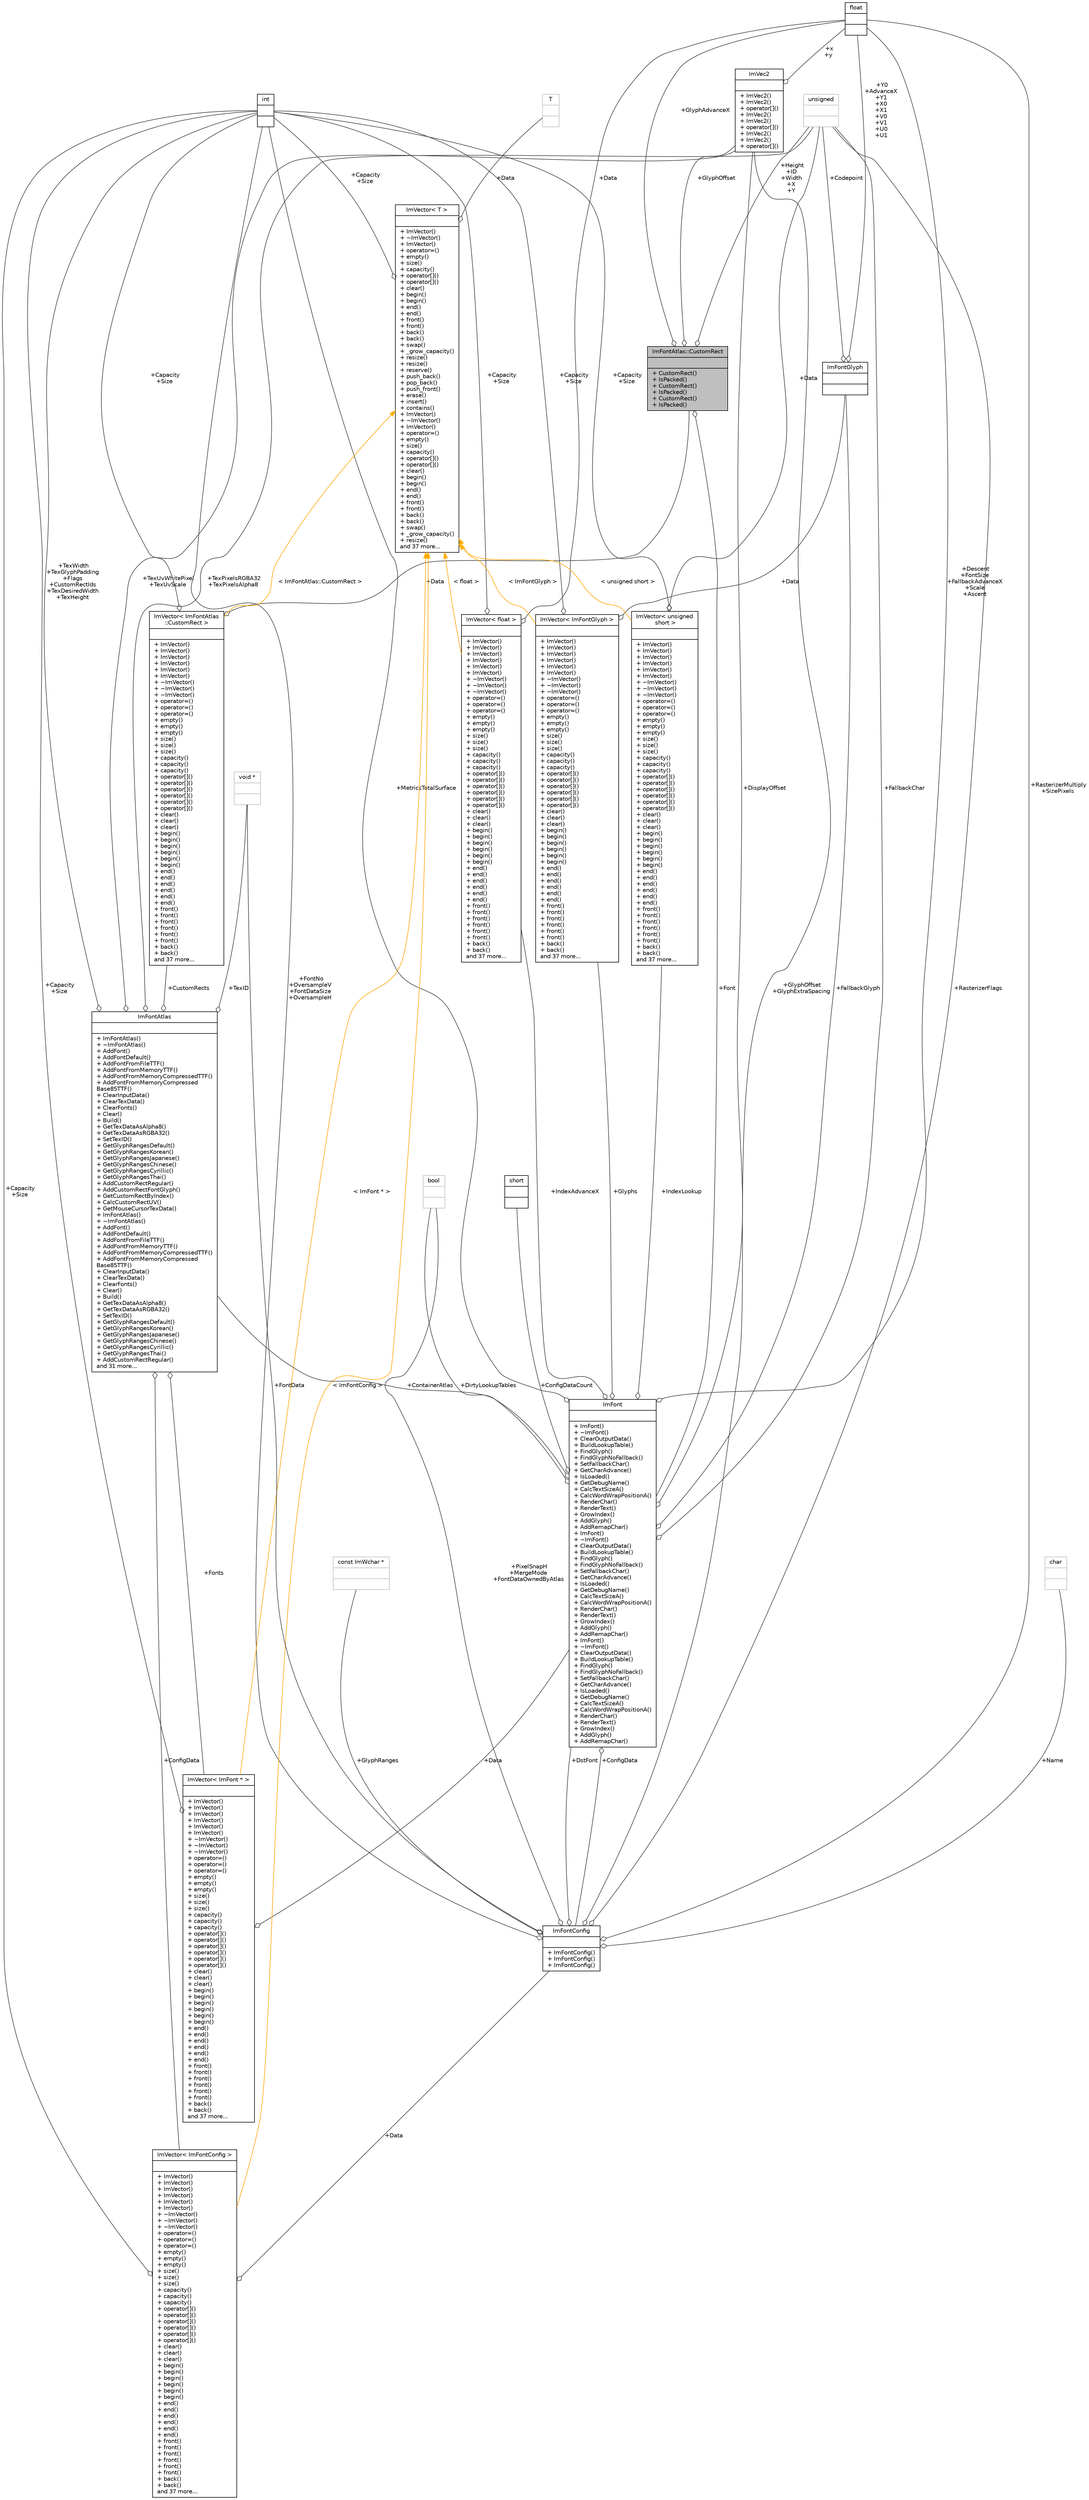 digraph "ImFontAtlas::CustomRect"
{
 // INTERACTIVE_SVG=YES
  bgcolor="transparent";
  edge [fontname="Helvetica",fontsize="10",labelfontname="Helvetica",labelfontsize="10"];
  node [fontname="Helvetica",fontsize="10",shape=record];
  Node1 [label="{ImFontAtlas::CustomRect\n||+ CustomRect()\l+ IsPacked()\l+ CustomRect()\l+ IsPacked()\l+ CustomRect()\l+ IsPacked()\l}",height=0.2,width=0.4,color="black", fillcolor="grey75", style="filled" fontcolor="black"];
  Node2 -> Node1 [color="grey25",fontsize="10",style="solid",label=" +GlyphOffset" ,arrowhead="odiamond",fontname="Helvetica"];
  Node2 [label="{ImVec2\n||+ ImVec2()\l+ ImVec2()\l+ operator[]()\l+ ImVec2()\l+ ImVec2()\l+ operator[]()\l+ ImVec2()\l+ ImVec2()\l+ operator[]()\l}",height=0.2,width=0.4,color="black",URL="$d3/dc2/structImVec2.html"];
  Node3 -> Node2 [color="grey25",fontsize="10",style="solid",label=" +x\n+y" ,arrowhead="odiamond",fontname="Helvetica"];
  Node3 [label="{float\n||}",height=0.2,width=0.4,color="black",URL="$d4/dc3/classfloat.html"];
  Node3 -> Node1 [color="grey25",fontsize="10",style="solid",label=" +GlyphAdvanceX" ,arrowhead="odiamond",fontname="Helvetica"];
  Node4 -> Node1 [color="grey25",fontsize="10",style="solid",label=" +Height\n+ID\n+Width\n+X\n+Y" ,arrowhead="odiamond",fontname="Helvetica"];
  Node4 [label="{unsigned\n||}",height=0.2,width=0.4,color="grey75"];
  Node5 -> Node1 [color="grey25",fontsize="10",style="solid",label=" +Font" ,arrowhead="odiamond",fontname="Helvetica"];
  Node5 [label="{ImFont\n||+ ImFont()\l+ ~ImFont()\l+ ClearOutputData()\l+ BuildLookupTable()\l+ FindGlyph()\l+ FindGlyphNoFallback()\l+ SetFallbackChar()\l+ GetCharAdvance()\l+ IsLoaded()\l+ GetDebugName()\l+ CalcTextSizeA()\l+ CalcWordWrapPositionA()\l+ RenderChar()\l+ RenderText()\l+ GrowIndex()\l+ AddGlyph()\l+ AddRemapChar()\l+ ImFont()\l+ ~ImFont()\l+ ClearOutputData()\l+ BuildLookupTable()\l+ FindGlyph()\l+ FindGlyphNoFallback()\l+ SetFallbackChar()\l+ GetCharAdvance()\l+ IsLoaded()\l+ GetDebugName()\l+ CalcTextSizeA()\l+ CalcWordWrapPositionA()\l+ RenderChar()\l+ RenderText()\l+ GrowIndex()\l+ AddGlyph()\l+ AddRemapChar()\l+ ImFont()\l+ ~ImFont()\l+ ClearOutputData()\l+ BuildLookupTable()\l+ FindGlyph()\l+ FindGlyphNoFallback()\l+ SetFallbackChar()\l+ GetCharAdvance()\l+ IsLoaded()\l+ GetDebugName()\l+ CalcTextSizeA()\l+ CalcWordWrapPositionA()\l+ RenderChar()\l+ RenderText()\l+ GrowIndex()\l+ AddGlyph()\l+ AddRemapChar()\l}",height=0.2,width=0.4,color="black",URL="$dd/d61/structImFont.html"];
  Node6 -> Node5 [color="grey25",fontsize="10",style="solid",label=" +Glyphs" ,arrowhead="odiamond",fontname="Helvetica"];
  Node6 [label="{ImVector\< ImFontGlyph \>\n||+ ImVector()\l+ ImVector()\l+ ImVector()\l+ ImVector()\l+ ImVector()\l+ ImVector()\l+ ~ImVector()\l+ ~ImVector()\l+ ~ImVector()\l+ operator=()\l+ operator=()\l+ operator=()\l+ empty()\l+ empty()\l+ empty()\l+ size()\l+ size()\l+ size()\l+ capacity()\l+ capacity()\l+ capacity()\l+ operator[]()\l+ operator[]()\l+ operator[]()\l+ operator[]()\l+ operator[]()\l+ operator[]()\l+ clear()\l+ clear()\l+ clear()\l+ begin()\l+ begin()\l+ begin()\l+ begin()\l+ begin()\l+ begin()\l+ end()\l+ end()\l+ end()\l+ end()\l+ end()\l+ end()\l+ front()\l+ front()\l+ front()\l+ front()\l+ front()\l+ front()\l+ back()\l+ back()\land 37 more...\l}",height=0.2,width=0.4,color="black",URL="$d3/d32/classImVector.html"];
  Node7 -> Node6 [color="grey25",fontsize="10",style="solid",label=" +Data" ,arrowhead="odiamond",fontname="Helvetica"];
  Node7 [label="{ImFontGlyph\n||}",height=0.2,width=0.4,color="black",URL="$d3/db9/structImFontGlyph.html"];
  Node3 -> Node7 [color="grey25",fontsize="10",style="solid",label=" +Y0\n+AdvanceX\n+Y1\n+X0\n+X1\n+V0\n+V1\n+U0\n+U1" ,arrowhead="odiamond",fontname="Helvetica"];
  Node4 -> Node7 [color="grey25",fontsize="10",style="solid",label=" +Codepoint" ,arrowhead="odiamond",fontname="Helvetica"];
  Node8 -> Node6 [color="grey25",fontsize="10",style="solid",label=" +Capacity\n+Size" ,arrowhead="odiamond",fontname="Helvetica"];
  Node8 [label="{int\n||}",height=0.2,width=0.4,color="black",URL="$d1/da0/classint.html"];
  Node9 -> Node6 [dir="back",color="orange",fontsize="10",style="solid",label=" \< ImFontGlyph \>" ,fontname="Helvetica"];
  Node9 [label="{ImVector\< T \>\n||+ ImVector()\l+ ~ImVector()\l+ ImVector()\l+ operator=()\l+ empty()\l+ size()\l+ capacity()\l+ operator[]()\l+ operator[]()\l+ clear()\l+ begin()\l+ begin()\l+ end()\l+ end()\l+ front()\l+ front()\l+ back()\l+ back()\l+ swap()\l+ _grow_capacity()\l+ resize()\l+ resize()\l+ reserve()\l+ push_back()\l+ pop_back()\l+ push_front()\l+ erase()\l+ insert()\l+ contains()\l+ ImVector()\l+ ~ImVector()\l+ ImVector()\l+ operator=()\l+ empty()\l+ size()\l+ capacity()\l+ operator[]()\l+ operator[]()\l+ clear()\l+ begin()\l+ begin()\l+ end()\l+ end()\l+ front()\l+ front()\l+ back()\l+ back()\l+ swap()\l+ _grow_capacity()\l+ resize()\land 37 more...\l}",height=0.2,width=0.4,color="black",URL="$d3/d32/classImVector.html"];
  Node8 -> Node9 [color="grey25",fontsize="10",style="solid",label=" +Capacity\n+Size" ,arrowhead="odiamond",fontname="Helvetica"];
  Node10 -> Node9 [color="grey25",fontsize="10",style="solid",label=" +Data" ,arrowhead="odiamond",fontname="Helvetica"];
  Node10 [label="{T\n||}",height=0.2,width=0.4,color="grey75"];
  Node2 -> Node5 [color="grey25",fontsize="10",style="solid",label=" +DisplayOffset" ,arrowhead="odiamond",fontname="Helvetica"];
  Node11 -> Node5 [color="grey25",fontsize="10",style="solid",label=" +IndexLookup" ,arrowhead="odiamond",fontname="Helvetica"];
  Node11 [label="{ImVector\< unsigned\l short \>\n||+ ImVector()\l+ ImVector()\l+ ImVector()\l+ ImVector()\l+ ImVector()\l+ ImVector()\l+ ~ImVector()\l+ ~ImVector()\l+ ~ImVector()\l+ operator=()\l+ operator=()\l+ operator=()\l+ empty()\l+ empty()\l+ empty()\l+ size()\l+ size()\l+ size()\l+ capacity()\l+ capacity()\l+ capacity()\l+ operator[]()\l+ operator[]()\l+ operator[]()\l+ operator[]()\l+ operator[]()\l+ operator[]()\l+ clear()\l+ clear()\l+ clear()\l+ begin()\l+ begin()\l+ begin()\l+ begin()\l+ begin()\l+ begin()\l+ end()\l+ end()\l+ end()\l+ end()\l+ end()\l+ end()\l+ front()\l+ front()\l+ front()\l+ front()\l+ front()\l+ front()\l+ back()\l+ back()\land 37 more...\l}",height=0.2,width=0.4,color="black",URL="$d3/d32/classImVector.html"];
  Node8 -> Node11 [color="grey25",fontsize="10",style="solid",label=" +Capacity\n+Size" ,arrowhead="odiamond",fontname="Helvetica"];
  Node4 -> Node11 [color="grey25",fontsize="10",style="solid",label=" +Data" ,arrowhead="odiamond",fontname="Helvetica"];
  Node9 -> Node11 [dir="back",color="orange",fontsize="10",style="solid",label=" \< unsigned short \>" ,fontname="Helvetica"];
  Node12 -> Node5 [color="grey25",fontsize="10",style="solid",label=" +ConfigDataCount" ,arrowhead="odiamond",fontname="Helvetica"];
  Node12 [label="{short\n||}",height=0.2,width=0.4,color="black",URL="$dc/d10/classshort.html"];
  Node3 -> Node5 [color="grey25",fontsize="10",style="solid",label=" +Descent\n+FontSize\n+FallbackAdvanceX\n+Scale\n+Ascent" ,arrowhead="odiamond",fontname="Helvetica"];
  Node13 -> Node5 [color="grey25",fontsize="10",style="solid",label=" +ConfigData" ,arrowhead="odiamond",fontname="Helvetica"];
  Node13 [label="{ImFontConfig\n||+ ImFontConfig()\l+ ImFontConfig()\l+ ImFontConfig()\l}",height=0.2,width=0.4,color="black",URL="$df/d67/structImFontConfig.html"];
  Node2 -> Node13 [color="grey25",fontsize="10",style="solid",label=" +GlyphOffset\n+GlyphExtraSpacing" ,arrowhead="odiamond",fontname="Helvetica"];
  Node14 -> Node13 [color="grey25",fontsize="10",style="solid",label=" +Name" ,arrowhead="odiamond",fontname="Helvetica"];
  Node14 [label="{char\n||}",height=0.2,width=0.4,color="grey75"];
  Node3 -> Node13 [color="grey25",fontsize="10",style="solid",label=" +RasterizerMultiply\n+SizePixels" ,arrowhead="odiamond",fontname="Helvetica"];
  Node15 -> Node13 [color="grey25",fontsize="10",style="solid",label=" +GlyphRanges" ,arrowhead="odiamond",fontname="Helvetica"];
  Node15 [label="{const ImWchar *\n||}",height=0.2,width=0.4,color="grey75"];
  Node8 -> Node13 [color="grey25",fontsize="10",style="solid",label=" +FontNo\n+OversampleV\n+FontDataSize\n+OversampleH" ,arrowhead="odiamond",fontname="Helvetica"];
  Node16 -> Node13 [color="grey25",fontsize="10",style="solid",label=" +PixelSnapH\n+MergeMode\n+FontDataOwnedByAtlas" ,arrowhead="odiamond",fontname="Helvetica"];
  Node16 [label="{bool\n||}",height=0.2,width=0.4,color="grey75"];
  Node4 -> Node13 [color="grey25",fontsize="10",style="solid",label=" +RasterizerFlags" ,arrowhead="odiamond",fontname="Helvetica"];
  Node5 -> Node13 [color="grey25",fontsize="10",style="solid",label=" +DstFont" ,arrowhead="odiamond",fontname="Helvetica"];
  Node17 -> Node13 [color="grey25",fontsize="10",style="solid",label=" +FontData" ,arrowhead="odiamond",fontname="Helvetica"];
  Node17 [label="{void *\n||}",height=0.2,width=0.4,color="grey75"];
  Node7 -> Node5 [color="grey25",fontsize="10",style="solid",label=" +FallbackGlyph" ,arrowhead="odiamond",fontname="Helvetica"];
  Node8 -> Node5 [color="grey25",fontsize="10",style="solid",label=" +MetricsTotalSurface" ,arrowhead="odiamond",fontname="Helvetica"];
  Node18 -> Node5 [color="grey25",fontsize="10",style="solid",label=" +ContainerAtlas" ,arrowhead="odiamond",fontname="Helvetica"];
  Node18 [label="{ImFontAtlas\n||+ ImFontAtlas()\l+ ~ImFontAtlas()\l+ AddFont()\l+ AddFontDefault()\l+ AddFontFromFileTTF()\l+ AddFontFromMemoryTTF()\l+ AddFontFromMemoryCompressedTTF()\l+ AddFontFromMemoryCompressed\lBase85TTF()\l+ ClearInputData()\l+ ClearTexData()\l+ ClearFonts()\l+ Clear()\l+ Build()\l+ GetTexDataAsAlpha8()\l+ GetTexDataAsRGBA32()\l+ SetTexID()\l+ GetGlyphRangesDefault()\l+ GetGlyphRangesKorean()\l+ GetGlyphRangesJapanese()\l+ GetGlyphRangesChinese()\l+ GetGlyphRangesCyrillic()\l+ GetGlyphRangesThai()\l+ AddCustomRectRegular()\l+ AddCustomRectFontGlyph()\l+ GetCustomRectByIndex()\l+ CalcCustomRectUV()\l+ GetMouseCursorTexData()\l+ ImFontAtlas()\l+ ~ImFontAtlas()\l+ AddFont()\l+ AddFontDefault()\l+ AddFontFromFileTTF()\l+ AddFontFromMemoryTTF()\l+ AddFontFromMemoryCompressedTTF()\l+ AddFontFromMemoryCompressed\lBase85TTF()\l+ ClearInputData()\l+ ClearTexData()\l+ ClearFonts()\l+ Clear()\l+ Build()\l+ GetTexDataAsAlpha8()\l+ GetTexDataAsRGBA32()\l+ SetTexID()\l+ GetGlyphRangesDefault()\l+ GetGlyphRangesKorean()\l+ GetGlyphRangesJapanese()\l+ GetGlyphRangesChinese()\l+ GetGlyphRangesCyrillic()\l+ GetGlyphRangesThai()\l+ AddCustomRectRegular()\land 31 more...\l}",height=0.2,width=0.4,color="black",URL="$dc/d21/structImFontAtlas.html"];
  Node19 -> Node18 [color="grey25",fontsize="10",style="solid",label=" +Fonts" ,arrowhead="odiamond",fontname="Helvetica"];
  Node19 [label="{ImVector\< ImFont * \>\n||+ ImVector()\l+ ImVector()\l+ ImVector()\l+ ImVector()\l+ ImVector()\l+ ImVector()\l+ ~ImVector()\l+ ~ImVector()\l+ ~ImVector()\l+ operator=()\l+ operator=()\l+ operator=()\l+ empty()\l+ empty()\l+ empty()\l+ size()\l+ size()\l+ size()\l+ capacity()\l+ capacity()\l+ capacity()\l+ operator[]()\l+ operator[]()\l+ operator[]()\l+ operator[]()\l+ operator[]()\l+ operator[]()\l+ clear()\l+ clear()\l+ clear()\l+ begin()\l+ begin()\l+ begin()\l+ begin()\l+ begin()\l+ begin()\l+ end()\l+ end()\l+ end()\l+ end()\l+ end()\l+ end()\l+ front()\l+ front()\l+ front()\l+ front()\l+ front()\l+ front()\l+ back()\l+ back()\land 37 more...\l}",height=0.2,width=0.4,color="black",URL="$d3/d32/classImVector.html"];
  Node8 -> Node19 [color="grey25",fontsize="10",style="solid",label=" +Capacity\n+Size" ,arrowhead="odiamond",fontname="Helvetica"];
  Node5 -> Node19 [color="grey25",fontsize="10",style="solid",label=" +Data" ,arrowhead="odiamond",fontname="Helvetica"];
  Node9 -> Node19 [dir="back",color="orange",fontsize="10",style="solid",label=" \< ImFont * \>" ,fontname="Helvetica"];
  Node2 -> Node18 [color="grey25",fontsize="10",style="solid",label=" +TexUvWhitePixel\n+TexUvScale" ,arrowhead="odiamond",fontname="Helvetica"];
  Node8 -> Node18 [color="grey25",fontsize="10",style="solid",label=" +TexWidth\n+TexGlyphPadding\n+Flags\n+CustomRectIds\n+TexDesiredWidth\n+TexHeight" ,arrowhead="odiamond",fontname="Helvetica"];
  Node20 -> Node18 [color="grey25",fontsize="10",style="solid",label=" +ConfigData" ,arrowhead="odiamond",fontname="Helvetica"];
  Node20 [label="{ImVector\< ImFontConfig \>\n||+ ImVector()\l+ ImVector()\l+ ImVector()\l+ ImVector()\l+ ImVector()\l+ ImVector()\l+ ~ImVector()\l+ ~ImVector()\l+ ~ImVector()\l+ operator=()\l+ operator=()\l+ operator=()\l+ empty()\l+ empty()\l+ empty()\l+ size()\l+ size()\l+ size()\l+ capacity()\l+ capacity()\l+ capacity()\l+ operator[]()\l+ operator[]()\l+ operator[]()\l+ operator[]()\l+ operator[]()\l+ operator[]()\l+ clear()\l+ clear()\l+ clear()\l+ begin()\l+ begin()\l+ begin()\l+ begin()\l+ begin()\l+ begin()\l+ end()\l+ end()\l+ end()\l+ end()\l+ end()\l+ end()\l+ front()\l+ front()\l+ front()\l+ front()\l+ front()\l+ front()\l+ back()\l+ back()\land 37 more...\l}",height=0.2,width=0.4,color="black",URL="$d3/d32/classImVector.html"];
  Node13 -> Node20 [color="grey25",fontsize="10",style="solid",label=" +Data" ,arrowhead="odiamond",fontname="Helvetica"];
  Node8 -> Node20 [color="grey25",fontsize="10",style="solid",label=" +Capacity\n+Size" ,arrowhead="odiamond",fontname="Helvetica"];
  Node9 -> Node20 [dir="back",color="orange",fontsize="10",style="solid",label=" \< ImFontConfig \>" ,fontname="Helvetica"];
  Node21 -> Node18 [color="grey25",fontsize="10",style="solid",label=" +CustomRects" ,arrowhead="odiamond",fontname="Helvetica"];
  Node21 [label="{ImVector\< ImFontAtlas\l::CustomRect \>\n||+ ImVector()\l+ ImVector()\l+ ImVector()\l+ ImVector()\l+ ImVector()\l+ ImVector()\l+ ~ImVector()\l+ ~ImVector()\l+ ~ImVector()\l+ operator=()\l+ operator=()\l+ operator=()\l+ empty()\l+ empty()\l+ empty()\l+ size()\l+ size()\l+ size()\l+ capacity()\l+ capacity()\l+ capacity()\l+ operator[]()\l+ operator[]()\l+ operator[]()\l+ operator[]()\l+ operator[]()\l+ operator[]()\l+ clear()\l+ clear()\l+ clear()\l+ begin()\l+ begin()\l+ begin()\l+ begin()\l+ begin()\l+ begin()\l+ end()\l+ end()\l+ end()\l+ end()\l+ end()\l+ end()\l+ front()\l+ front()\l+ front()\l+ front()\l+ front()\l+ front()\l+ back()\l+ back()\land 37 more...\l}",height=0.2,width=0.4,color="black",URL="$d3/d32/classImVector.html"];
  Node1 -> Node21 [color="grey25",fontsize="10",style="solid",label=" +Data" ,arrowhead="odiamond",fontname="Helvetica"];
  Node8 -> Node21 [color="grey25",fontsize="10",style="solid",label=" +Capacity\n+Size" ,arrowhead="odiamond",fontname="Helvetica"];
  Node9 -> Node21 [dir="back",color="orange",fontsize="10",style="solid",label=" \< ImFontAtlas::CustomRect \>" ,fontname="Helvetica"];
  Node4 -> Node18 [color="grey25",fontsize="10",style="solid",label=" +TexPixelsRGBA32\n+TexPixelsAlpha8" ,arrowhead="odiamond",fontname="Helvetica"];
  Node17 -> Node18 [color="grey25",fontsize="10",style="solid",label=" +TexID" ,arrowhead="odiamond",fontname="Helvetica"];
  Node16 -> Node5 [color="grey25",fontsize="10",style="solid",label=" +DirtyLookupTables" ,arrowhead="odiamond",fontname="Helvetica"];
  Node4 -> Node5 [color="grey25",fontsize="10",style="solid",label=" +FallbackChar" ,arrowhead="odiamond",fontname="Helvetica"];
  Node22 -> Node5 [color="grey25",fontsize="10",style="solid",label=" +IndexAdvanceX" ,arrowhead="odiamond",fontname="Helvetica"];
  Node22 [label="{ImVector\< float \>\n||+ ImVector()\l+ ImVector()\l+ ImVector()\l+ ImVector()\l+ ImVector()\l+ ImVector()\l+ ~ImVector()\l+ ~ImVector()\l+ ~ImVector()\l+ operator=()\l+ operator=()\l+ operator=()\l+ empty()\l+ empty()\l+ empty()\l+ size()\l+ size()\l+ size()\l+ capacity()\l+ capacity()\l+ capacity()\l+ operator[]()\l+ operator[]()\l+ operator[]()\l+ operator[]()\l+ operator[]()\l+ operator[]()\l+ clear()\l+ clear()\l+ clear()\l+ begin()\l+ begin()\l+ begin()\l+ begin()\l+ begin()\l+ begin()\l+ end()\l+ end()\l+ end()\l+ end()\l+ end()\l+ end()\l+ front()\l+ front()\l+ front()\l+ front()\l+ front()\l+ front()\l+ back()\l+ back()\land 37 more...\l}",height=0.2,width=0.4,color="black",URL="$d3/d32/classImVector.html"];
  Node3 -> Node22 [color="grey25",fontsize="10",style="solid",label=" +Data" ,arrowhead="odiamond",fontname="Helvetica"];
  Node8 -> Node22 [color="grey25",fontsize="10",style="solid",label=" +Capacity\n+Size" ,arrowhead="odiamond",fontname="Helvetica"];
  Node9 -> Node22 [dir="back",color="orange",fontsize="10",style="solid",label=" \< float \>" ,fontname="Helvetica"];
}
